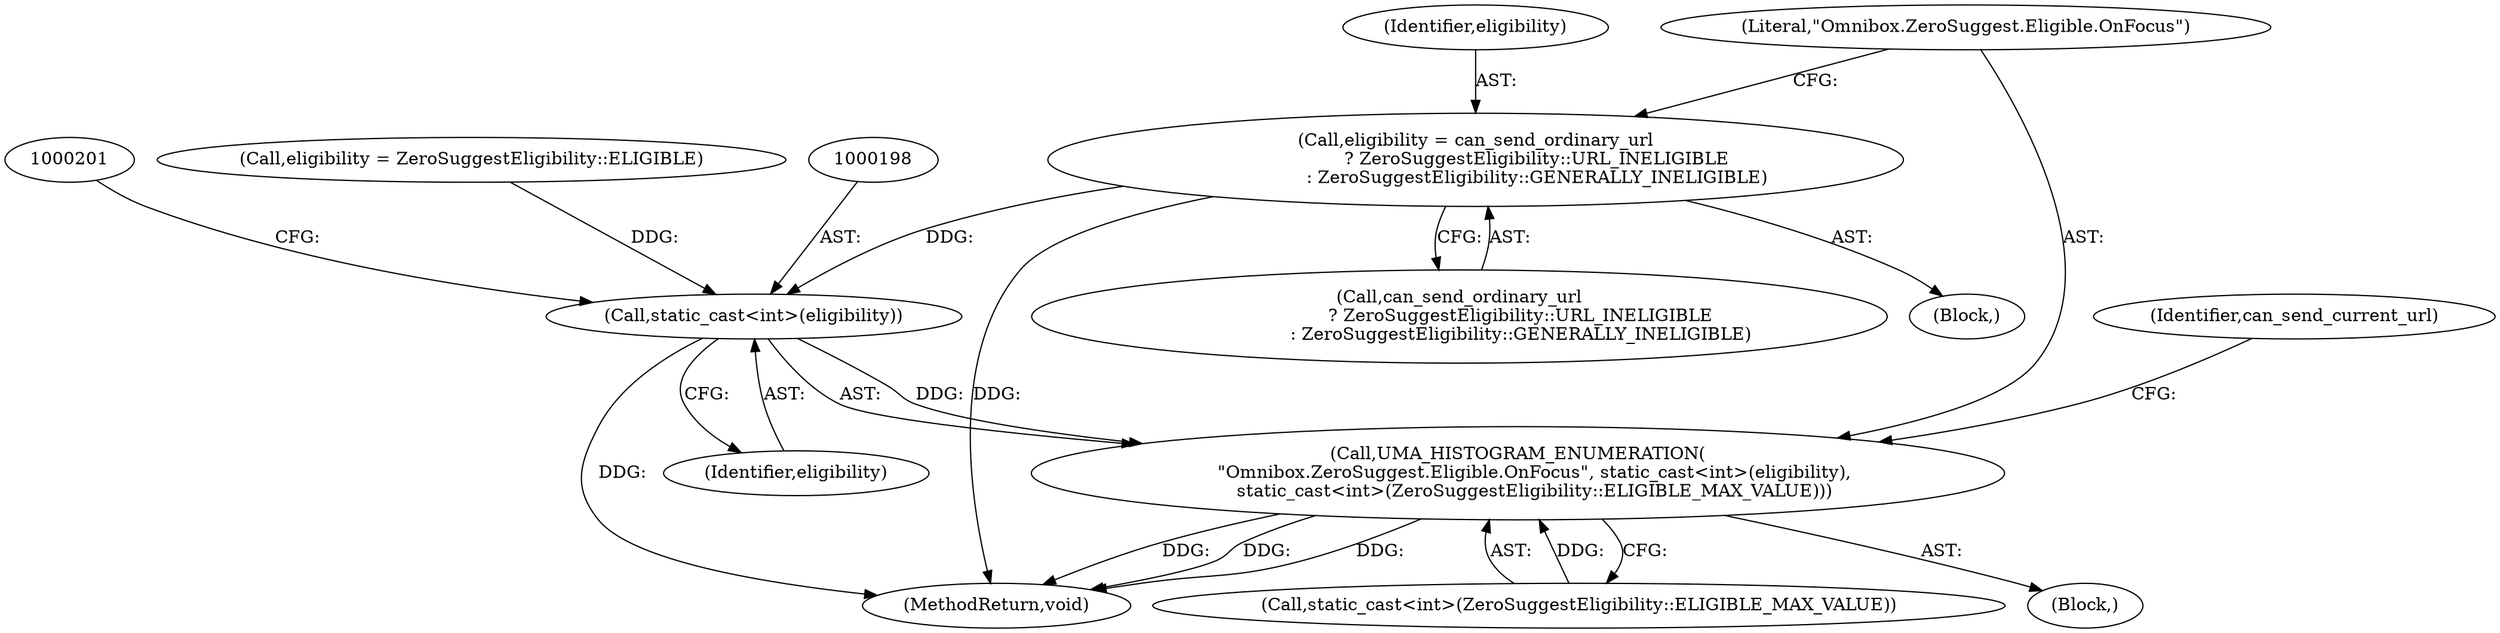 digraph "0_Chrome_3f71619ec516f553c69a08bf373dcde14e86d08f@API" {
"1000189" [label="(Call,eligibility = can_send_ordinary_url\n                      ? ZeroSuggestEligibility::URL_INELIGIBLE\n                      : ZeroSuggestEligibility::GENERALLY_INELIGIBLE)"];
"1000197" [label="(Call,static_cast<int>(eligibility))"];
"1000195" [label="(Call,UMA_HISTOGRAM_ENUMERATION(\n      \"Omnibox.ZeroSuggest.Eligible.OnFocus\", static_cast<int>(eligibility),\n      static_cast<int>(ZeroSuggestEligibility::ELIGIBLE_MAX_VALUE)))"];
"1000191" [label="(Call,can_send_ordinary_url\n                      ? ZeroSuggestEligibility::URL_INELIGIBLE\n                      : ZeroSuggestEligibility::GENERALLY_INELIGIBLE)"];
"1000178" [label="(Block,)"];
"1000199" [label="(Identifier,eligibility)"];
"1000196" [label="(Literal,\"Omnibox.ZeroSuggest.Eligible.OnFocus\")"];
"1000190" [label="(Identifier,eligibility)"];
"1000200" [label="(Call,static_cast<int>(ZeroSuggestEligibility::ELIGIBLE_MAX_VALUE))"];
"1000103" [label="(Block,)"];
"1000197" [label="(Call,static_cast<int>(eligibility))"];
"1000172" [label="(Call,eligibility = ZeroSuggestEligibility::ELIGIBLE)"];
"1000189" [label="(Call,eligibility = can_send_ordinary_url\n                      ? ZeroSuggestEligibility::URL_INELIGIBLE\n                      : ZeroSuggestEligibility::GENERALLY_INELIGIBLE)"];
"1000205" [label="(Identifier,can_send_current_url)"];
"1000195" [label="(Call,UMA_HISTOGRAM_ENUMERATION(\n      \"Omnibox.ZeroSuggest.Eligible.OnFocus\", static_cast<int>(eligibility),\n      static_cast<int>(ZeroSuggestEligibility::ELIGIBLE_MAX_VALUE)))"];
"1000255" [label="(MethodReturn,void)"];
"1000189" -> "1000178"  [label="AST: "];
"1000189" -> "1000191"  [label="CFG: "];
"1000190" -> "1000189"  [label="AST: "];
"1000191" -> "1000189"  [label="AST: "];
"1000196" -> "1000189"  [label="CFG: "];
"1000189" -> "1000255"  [label="DDG: "];
"1000189" -> "1000197"  [label="DDG: "];
"1000197" -> "1000195"  [label="AST: "];
"1000197" -> "1000199"  [label="CFG: "];
"1000198" -> "1000197"  [label="AST: "];
"1000199" -> "1000197"  [label="AST: "];
"1000201" -> "1000197"  [label="CFG: "];
"1000197" -> "1000255"  [label="DDG: "];
"1000197" -> "1000195"  [label="DDG: "];
"1000172" -> "1000197"  [label="DDG: "];
"1000195" -> "1000103"  [label="AST: "];
"1000195" -> "1000200"  [label="CFG: "];
"1000196" -> "1000195"  [label="AST: "];
"1000200" -> "1000195"  [label="AST: "];
"1000205" -> "1000195"  [label="CFG: "];
"1000195" -> "1000255"  [label="DDG: "];
"1000195" -> "1000255"  [label="DDG: "];
"1000195" -> "1000255"  [label="DDG: "];
"1000200" -> "1000195"  [label="DDG: "];
}
